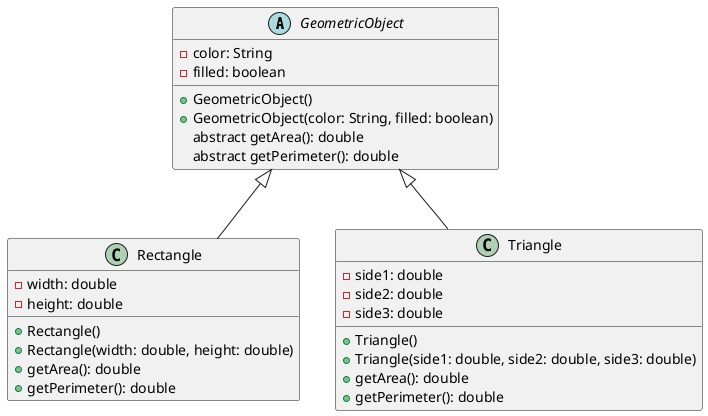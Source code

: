 @startuml inclass02
abstract class GeometricObject {
    -color: String
    -filled: boolean
    +GeometricObject()
    +GeometricObject(color: String, filled: boolean)
    abstract getArea(): double
    abstract getPerimeter(): double
}

class Rectangle {
    -width: double
    -height: double
    +Rectangle()
    +Rectangle(width: double, height: double)
    +getArea(): double
    +getPerimeter(): double
}

class Triangle {
    -side1: double
    -side2: double
    -side3: double
    +Triangle()
    +Triangle(side1: double, side2: double, side3: double)
    +getArea(): double
    +getPerimeter(): double
}
GeometricObject <|-- Rectangle
GeometricObject <|-- Triangle
@enduml